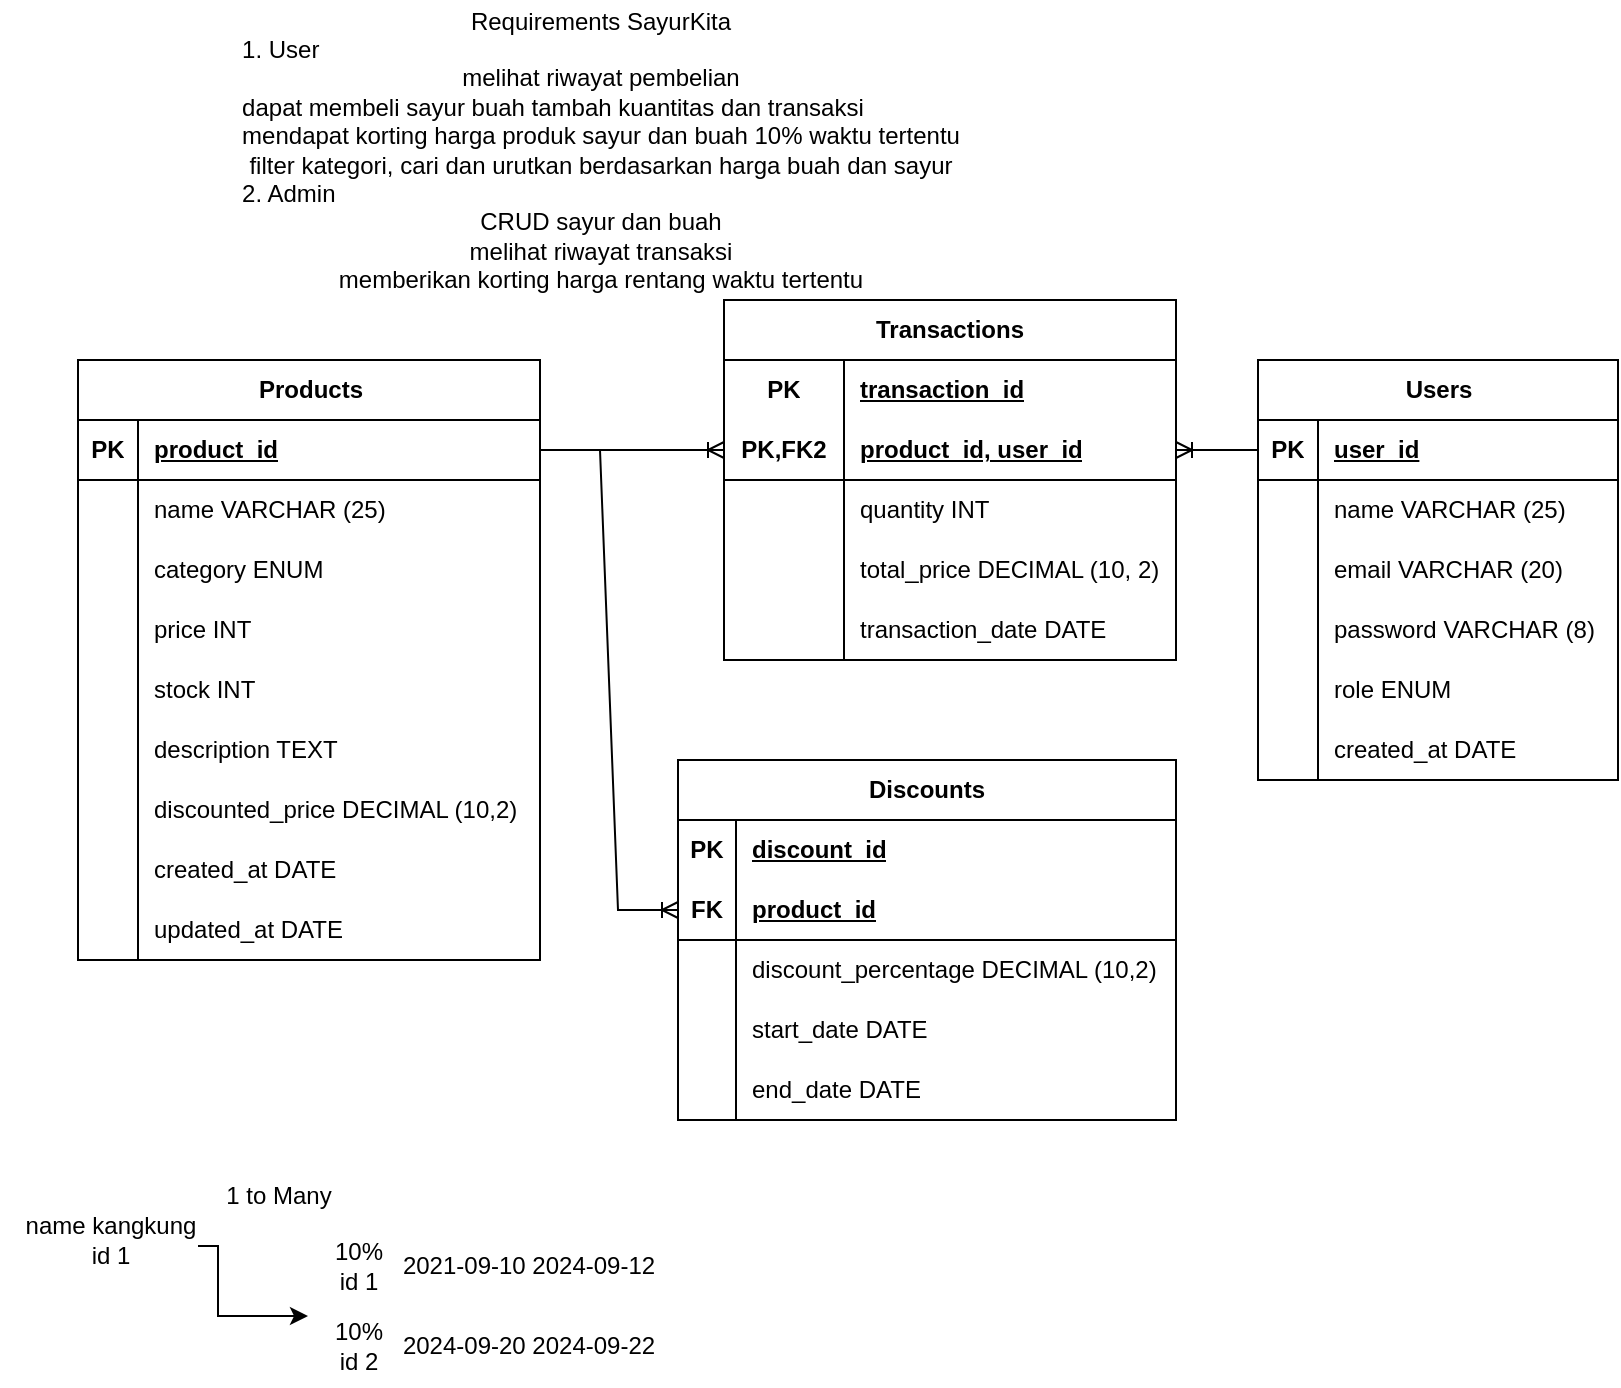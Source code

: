 <mxfile version="24.8.0">
  <diagram name="Halaman-1" id="oJpRozbdj9Mg0E7Au8cq">
    <mxGraphModel dx="1781" dy="1844" grid="1" gridSize="10" guides="1" tooltips="1" connect="1" arrows="1" fold="1" page="1" pageScale="1" pageWidth="827" pageHeight="1169" math="0" shadow="0">
      <root>
        <mxCell id="0" />
        <mxCell id="1" parent="0" />
        <mxCell id="FLkdUTm-LxEA0-pLzK82-1" value="Requirements SayurKita&lt;div style=&quot;text-align: left;&quot;&gt;1. User&lt;/div&gt;&lt;div&gt;melihat riwayat pembelian&lt;/div&gt;&lt;div style=&quot;text-align: left;&quot;&gt;dapat membeli sayur buah tambah kuantitas dan transaksi&lt;/div&gt;&lt;div style=&quot;text-align: left;&quot;&gt;mendapat korting harga produk sayur dan buah 10% waktu tertentu&lt;/div&gt;&lt;div&gt;filter kategori, cari dan urutkan berdasarkan harga buah dan sayur&lt;/div&gt;&lt;div style=&quot;text-align: left;&quot;&gt;2. Admin&lt;/div&gt;&lt;div&gt;CRUD sayur dan buah&lt;/div&gt;&lt;div&gt;melihat riwayat transaksi&lt;/div&gt;&lt;div&gt;memberikan korting harga rentang waktu tertentu&lt;/div&gt;" style="text;html=1;align=center;verticalAlign=middle;resizable=0;points=[];autosize=1;strokeColor=none;fillColor=none;" vertex="1" parent="1">
          <mxGeometry x="-209" y="-10" width="380" height="150" as="geometry" />
        </mxCell>
        <mxCell id="FLkdUTm-LxEA0-pLzK82-2" value="Users" style="shape=table;startSize=30;container=1;collapsible=1;childLayout=tableLayout;fixedRows=1;rowLines=0;fontStyle=1;align=center;resizeLast=1;html=1;" vertex="1" parent="1">
          <mxGeometry x="310" y="170" width="180" height="210" as="geometry" />
        </mxCell>
        <mxCell id="FLkdUTm-LxEA0-pLzK82-3" value="" style="shape=tableRow;horizontal=0;startSize=0;swimlaneHead=0;swimlaneBody=0;fillColor=none;collapsible=0;dropTarget=0;points=[[0,0.5],[1,0.5]];portConstraint=eastwest;top=0;left=0;right=0;bottom=1;" vertex="1" parent="FLkdUTm-LxEA0-pLzK82-2">
          <mxGeometry y="30" width="180" height="30" as="geometry" />
        </mxCell>
        <mxCell id="FLkdUTm-LxEA0-pLzK82-4" value="PK" style="shape=partialRectangle;connectable=0;fillColor=none;top=0;left=0;bottom=0;right=0;fontStyle=1;overflow=hidden;whiteSpace=wrap;html=1;" vertex="1" parent="FLkdUTm-LxEA0-pLzK82-3">
          <mxGeometry width="30" height="30" as="geometry">
            <mxRectangle width="30" height="30" as="alternateBounds" />
          </mxGeometry>
        </mxCell>
        <mxCell id="FLkdUTm-LxEA0-pLzK82-5" value="user_id" style="shape=partialRectangle;connectable=0;fillColor=none;top=0;left=0;bottom=0;right=0;align=left;spacingLeft=6;fontStyle=5;overflow=hidden;whiteSpace=wrap;html=1;" vertex="1" parent="FLkdUTm-LxEA0-pLzK82-3">
          <mxGeometry x="30" width="150" height="30" as="geometry">
            <mxRectangle width="150" height="30" as="alternateBounds" />
          </mxGeometry>
        </mxCell>
        <mxCell id="FLkdUTm-LxEA0-pLzK82-6" value="" style="shape=tableRow;horizontal=0;startSize=0;swimlaneHead=0;swimlaneBody=0;fillColor=none;collapsible=0;dropTarget=0;points=[[0,0.5],[1,0.5]];portConstraint=eastwest;top=0;left=0;right=0;bottom=0;" vertex="1" parent="FLkdUTm-LxEA0-pLzK82-2">
          <mxGeometry y="60" width="180" height="30" as="geometry" />
        </mxCell>
        <mxCell id="FLkdUTm-LxEA0-pLzK82-7" value="" style="shape=partialRectangle;connectable=0;fillColor=none;top=0;left=0;bottom=0;right=0;editable=1;overflow=hidden;whiteSpace=wrap;html=1;" vertex="1" parent="FLkdUTm-LxEA0-pLzK82-6">
          <mxGeometry width="30" height="30" as="geometry">
            <mxRectangle width="30" height="30" as="alternateBounds" />
          </mxGeometry>
        </mxCell>
        <mxCell id="FLkdUTm-LxEA0-pLzK82-8" value="name VARCHAR (25)" style="shape=partialRectangle;connectable=0;fillColor=none;top=0;left=0;bottom=0;right=0;align=left;spacingLeft=6;overflow=hidden;whiteSpace=wrap;html=1;" vertex="1" parent="FLkdUTm-LxEA0-pLzK82-6">
          <mxGeometry x="30" width="150" height="30" as="geometry">
            <mxRectangle width="150" height="30" as="alternateBounds" />
          </mxGeometry>
        </mxCell>
        <mxCell id="FLkdUTm-LxEA0-pLzK82-9" value="" style="shape=tableRow;horizontal=0;startSize=0;swimlaneHead=0;swimlaneBody=0;fillColor=none;collapsible=0;dropTarget=0;points=[[0,0.5],[1,0.5]];portConstraint=eastwest;top=0;left=0;right=0;bottom=0;" vertex="1" parent="FLkdUTm-LxEA0-pLzK82-2">
          <mxGeometry y="90" width="180" height="30" as="geometry" />
        </mxCell>
        <mxCell id="FLkdUTm-LxEA0-pLzK82-10" value="" style="shape=partialRectangle;connectable=0;fillColor=none;top=0;left=0;bottom=0;right=0;editable=1;overflow=hidden;whiteSpace=wrap;html=1;" vertex="1" parent="FLkdUTm-LxEA0-pLzK82-9">
          <mxGeometry width="30" height="30" as="geometry">
            <mxRectangle width="30" height="30" as="alternateBounds" />
          </mxGeometry>
        </mxCell>
        <mxCell id="FLkdUTm-LxEA0-pLzK82-11" value="email VARCHAR (20)" style="shape=partialRectangle;connectable=0;fillColor=none;top=0;left=0;bottom=0;right=0;align=left;spacingLeft=6;overflow=hidden;whiteSpace=wrap;html=1;" vertex="1" parent="FLkdUTm-LxEA0-pLzK82-9">
          <mxGeometry x="30" width="150" height="30" as="geometry">
            <mxRectangle width="150" height="30" as="alternateBounds" />
          </mxGeometry>
        </mxCell>
        <mxCell id="FLkdUTm-LxEA0-pLzK82-12" value="" style="shape=tableRow;horizontal=0;startSize=0;swimlaneHead=0;swimlaneBody=0;fillColor=none;collapsible=0;dropTarget=0;points=[[0,0.5],[1,0.5]];portConstraint=eastwest;top=0;left=0;right=0;bottom=0;" vertex="1" parent="FLkdUTm-LxEA0-pLzK82-2">
          <mxGeometry y="120" width="180" height="30" as="geometry" />
        </mxCell>
        <mxCell id="FLkdUTm-LxEA0-pLzK82-13" value="" style="shape=partialRectangle;connectable=0;fillColor=none;top=0;left=0;bottom=0;right=0;editable=1;overflow=hidden;whiteSpace=wrap;html=1;" vertex="1" parent="FLkdUTm-LxEA0-pLzK82-12">
          <mxGeometry width="30" height="30" as="geometry">
            <mxRectangle width="30" height="30" as="alternateBounds" />
          </mxGeometry>
        </mxCell>
        <mxCell id="FLkdUTm-LxEA0-pLzK82-14" value="password VARCHAR (8)" style="shape=partialRectangle;connectable=0;fillColor=none;top=0;left=0;bottom=0;right=0;align=left;spacingLeft=6;overflow=hidden;whiteSpace=wrap;html=1;" vertex="1" parent="FLkdUTm-LxEA0-pLzK82-12">
          <mxGeometry x="30" width="150" height="30" as="geometry">
            <mxRectangle width="150" height="30" as="alternateBounds" />
          </mxGeometry>
        </mxCell>
        <mxCell id="FLkdUTm-LxEA0-pLzK82-15" value="" style="shape=tableRow;horizontal=0;startSize=0;swimlaneHead=0;swimlaneBody=0;fillColor=none;collapsible=0;dropTarget=0;points=[[0,0.5],[1,0.5]];portConstraint=eastwest;top=0;left=0;right=0;bottom=0;" vertex="1" parent="FLkdUTm-LxEA0-pLzK82-2">
          <mxGeometry y="150" width="180" height="30" as="geometry" />
        </mxCell>
        <mxCell id="FLkdUTm-LxEA0-pLzK82-16" value="" style="shape=partialRectangle;connectable=0;fillColor=none;top=0;left=0;bottom=0;right=0;editable=1;overflow=hidden;whiteSpace=wrap;html=1;" vertex="1" parent="FLkdUTm-LxEA0-pLzK82-15">
          <mxGeometry width="30" height="30" as="geometry">
            <mxRectangle width="30" height="30" as="alternateBounds" />
          </mxGeometry>
        </mxCell>
        <mxCell id="FLkdUTm-LxEA0-pLzK82-17" value="role ENUM" style="shape=partialRectangle;connectable=0;fillColor=none;top=0;left=0;bottom=0;right=0;align=left;spacingLeft=6;overflow=hidden;whiteSpace=wrap;html=1;" vertex="1" parent="FLkdUTm-LxEA0-pLzK82-15">
          <mxGeometry x="30" width="150" height="30" as="geometry">
            <mxRectangle width="150" height="30" as="alternateBounds" />
          </mxGeometry>
        </mxCell>
        <mxCell id="FLkdUTm-LxEA0-pLzK82-31" value="" style="shape=tableRow;horizontal=0;startSize=0;swimlaneHead=0;swimlaneBody=0;fillColor=none;collapsible=0;dropTarget=0;points=[[0,0.5],[1,0.5]];portConstraint=eastwest;top=0;left=0;right=0;bottom=0;" vertex="1" parent="FLkdUTm-LxEA0-pLzK82-2">
          <mxGeometry y="180" width="180" height="30" as="geometry" />
        </mxCell>
        <mxCell id="FLkdUTm-LxEA0-pLzK82-32" value="" style="shape=partialRectangle;connectable=0;fillColor=none;top=0;left=0;bottom=0;right=0;editable=1;overflow=hidden;whiteSpace=wrap;html=1;" vertex="1" parent="FLkdUTm-LxEA0-pLzK82-31">
          <mxGeometry width="30" height="30" as="geometry">
            <mxRectangle width="30" height="30" as="alternateBounds" />
          </mxGeometry>
        </mxCell>
        <mxCell id="FLkdUTm-LxEA0-pLzK82-33" value="created_at DATE" style="shape=partialRectangle;connectable=0;fillColor=none;top=0;left=0;bottom=0;right=0;align=left;spacingLeft=6;overflow=hidden;whiteSpace=wrap;html=1;" vertex="1" parent="FLkdUTm-LxEA0-pLzK82-31">
          <mxGeometry x="30" width="150" height="30" as="geometry">
            <mxRectangle width="150" height="30" as="alternateBounds" />
          </mxGeometry>
        </mxCell>
        <mxCell id="FLkdUTm-LxEA0-pLzK82-18" value="Products" style="shape=table;startSize=30;container=1;collapsible=1;childLayout=tableLayout;fixedRows=1;rowLines=0;fontStyle=1;align=center;resizeLast=1;html=1;" vertex="1" parent="1">
          <mxGeometry x="-280" y="170" width="231" height="300" as="geometry" />
        </mxCell>
        <mxCell id="FLkdUTm-LxEA0-pLzK82-19" value="" style="shape=tableRow;horizontal=0;startSize=0;swimlaneHead=0;swimlaneBody=0;fillColor=none;collapsible=0;dropTarget=0;points=[[0,0.5],[1,0.5]];portConstraint=eastwest;top=0;left=0;right=0;bottom=1;" vertex="1" parent="FLkdUTm-LxEA0-pLzK82-18">
          <mxGeometry y="30" width="231" height="30" as="geometry" />
        </mxCell>
        <mxCell id="FLkdUTm-LxEA0-pLzK82-20" value="PK" style="shape=partialRectangle;connectable=0;fillColor=none;top=0;left=0;bottom=0;right=0;fontStyle=1;overflow=hidden;whiteSpace=wrap;html=1;" vertex="1" parent="FLkdUTm-LxEA0-pLzK82-19">
          <mxGeometry width="30" height="30" as="geometry">
            <mxRectangle width="30" height="30" as="alternateBounds" />
          </mxGeometry>
        </mxCell>
        <mxCell id="FLkdUTm-LxEA0-pLzK82-21" value="product_id" style="shape=partialRectangle;connectable=0;fillColor=none;top=0;left=0;bottom=0;right=0;align=left;spacingLeft=6;fontStyle=5;overflow=hidden;whiteSpace=wrap;html=1;" vertex="1" parent="FLkdUTm-LxEA0-pLzK82-19">
          <mxGeometry x="30" width="201" height="30" as="geometry">
            <mxRectangle width="201" height="30" as="alternateBounds" />
          </mxGeometry>
        </mxCell>
        <mxCell id="FLkdUTm-LxEA0-pLzK82-22" value="" style="shape=tableRow;horizontal=0;startSize=0;swimlaneHead=0;swimlaneBody=0;fillColor=none;collapsible=0;dropTarget=0;points=[[0,0.5],[1,0.5]];portConstraint=eastwest;top=0;left=0;right=0;bottom=0;" vertex="1" parent="FLkdUTm-LxEA0-pLzK82-18">
          <mxGeometry y="60" width="231" height="30" as="geometry" />
        </mxCell>
        <mxCell id="FLkdUTm-LxEA0-pLzK82-23" value="" style="shape=partialRectangle;connectable=0;fillColor=none;top=0;left=0;bottom=0;right=0;editable=1;overflow=hidden;whiteSpace=wrap;html=1;" vertex="1" parent="FLkdUTm-LxEA0-pLzK82-22">
          <mxGeometry width="30" height="30" as="geometry">
            <mxRectangle width="30" height="30" as="alternateBounds" />
          </mxGeometry>
        </mxCell>
        <mxCell id="FLkdUTm-LxEA0-pLzK82-24" value="name VARCHAR (25)" style="shape=partialRectangle;connectable=0;fillColor=none;top=0;left=0;bottom=0;right=0;align=left;spacingLeft=6;overflow=hidden;whiteSpace=wrap;html=1;" vertex="1" parent="FLkdUTm-LxEA0-pLzK82-22">
          <mxGeometry x="30" width="201" height="30" as="geometry">
            <mxRectangle width="201" height="30" as="alternateBounds" />
          </mxGeometry>
        </mxCell>
        <mxCell id="FLkdUTm-LxEA0-pLzK82-25" value="" style="shape=tableRow;horizontal=0;startSize=0;swimlaneHead=0;swimlaneBody=0;fillColor=none;collapsible=0;dropTarget=0;points=[[0,0.5],[1,0.5]];portConstraint=eastwest;top=0;left=0;right=0;bottom=0;" vertex="1" parent="FLkdUTm-LxEA0-pLzK82-18">
          <mxGeometry y="90" width="231" height="30" as="geometry" />
        </mxCell>
        <mxCell id="FLkdUTm-LxEA0-pLzK82-26" value="" style="shape=partialRectangle;connectable=0;fillColor=none;top=0;left=0;bottom=0;right=0;editable=1;overflow=hidden;whiteSpace=wrap;html=1;" vertex="1" parent="FLkdUTm-LxEA0-pLzK82-25">
          <mxGeometry width="30" height="30" as="geometry">
            <mxRectangle width="30" height="30" as="alternateBounds" />
          </mxGeometry>
        </mxCell>
        <mxCell id="FLkdUTm-LxEA0-pLzK82-27" value="category ENUM" style="shape=partialRectangle;connectable=0;fillColor=none;top=0;left=0;bottom=0;right=0;align=left;spacingLeft=6;overflow=hidden;whiteSpace=wrap;html=1;" vertex="1" parent="FLkdUTm-LxEA0-pLzK82-25">
          <mxGeometry x="30" width="201" height="30" as="geometry">
            <mxRectangle width="201" height="30" as="alternateBounds" />
          </mxGeometry>
        </mxCell>
        <mxCell id="FLkdUTm-LxEA0-pLzK82-28" value="" style="shape=tableRow;horizontal=0;startSize=0;swimlaneHead=0;swimlaneBody=0;fillColor=none;collapsible=0;dropTarget=0;points=[[0,0.5],[1,0.5]];portConstraint=eastwest;top=0;left=0;right=0;bottom=0;" vertex="1" parent="FLkdUTm-LxEA0-pLzK82-18">
          <mxGeometry y="120" width="231" height="30" as="geometry" />
        </mxCell>
        <mxCell id="FLkdUTm-LxEA0-pLzK82-29" value="" style="shape=partialRectangle;connectable=0;fillColor=none;top=0;left=0;bottom=0;right=0;editable=1;overflow=hidden;whiteSpace=wrap;html=1;" vertex="1" parent="FLkdUTm-LxEA0-pLzK82-28">
          <mxGeometry width="30" height="30" as="geometry">
            <mxRectangle width="30" height="30" as="alternateBounds" />
          </mxGeometry>
        </mxCell>
        <mxCell id="FLkdUTm-LxEA0-pLzK82-30" value="price INT" style="shape=partialRectangle;connectable=0;fillColor=none;top=0;left=0;bottom=0;right=0;align=left;spacingLeft=6;overflow=hidden;whiteSpace=wrap;html=1;" vertex="1" parent="FLkdUTm-LxEA0-pLzK82-28">
          <mxGeometry x="30" width="201" height="30" as="geometry">
            <mxRectangle width="201" height="30" as="alternateBounds" />
          </mxGeometry>
        </mxCell>
        <mxCell id="FLkdUTm-LxEA0-pLzK82-40" value="" style="shape=tableRow;horizontal=0;startSize=0;swimlaneHead=0;swimlaneBody=0;fillColor=none;collapsible=0;dropTarget=0;points=[[0,0.5],[1,0.5]];portConstraint=eastwest;top=0;left=0;right=0;bottom=0;" vertex="1" parent="FLkdUTm-LxEA0-pLzK82-18">
          <mxGeometry y="150" width="231" height="30" as="geometry" />
        </mxCell>
        <mxCell id="FLkdUTm-LxEA0-pLzK82-41" value="" style="shape=partialRectangle;connectable=0;fillColor=none;top=0;left=0;bottom=0;right=0;editable=1;overflow=hidden;whiteSpace=wrap;html=1;" vertex="1" parent="FLkdUTm-LxEA0-pLzK82-40">
          <mxGeometry width="30" height="30" as="geometry">
            <mxRectangle width="30" height="30" as="alternateBounds" />
          </mxGeometry>
        </mxCell>
        <mxCell id="FLkdUTm-LxEA0-pLzK82-42" value="stock INT" style="shape=partialRectangle;connectable=0;fillColor=none;top=0;left=0;bottom=0;right=0;align=left;spacingLeft=6;overflow=hidden;whiteSpace=wrap;html=1;" vertex="1" parent="FLkdUTm-LxEA0-pLzK82-40">
          <mxGeometry x="30" width="201" height="30" as="geometry">
            <mxRectangle width="201" height="30" as="alternateBounds" />
          </mxGeometry>
        </mxCell>
        <mxCell id="FLkdUTm-LxEA0-pLzK82-43" value="" style="shape=tableRow;horizontal=0;startSize=0;swimlaneHead=0;swimlaneBody=0;fillColor=none;collapsible=0;dropTarget=0;points=[[0,0.5],[1,0.5]];portConstraint=eastwest;top=0;left=0;right=0;bottom=0;" vertex="1" parent="FLkdUTm-LxEA0-pLzK82-18">
          <mxGeometry y="180" width="231" height="30" as="geometry" />
        </mxCell>
        <mxCell id="FLkdUTm-LxEA0-pLzK82-44" value="" style="shape=partialRectangle;connectable=0;fillColor=none;top=0;left=0;bottom=0;right=0;editable=1;overflow=hidden;whiteSpace=wrap;html=1;" vertex="1" parent="FLkdUTm-LxEA0-pLzK82-43">
          <mxGeometry width="30" height="30" as="geometry">
            <mxRectangle width="30" height="30" as="alternateBounds" />
          </mxGeometry>
        </mxCell>
        <mxCell id="FLkdUTm-LxEA0-pLzK82-45" value="description TEXT" style="shape=partialRectangle;connectable=0;fillColor=none;top=0;left=0;bottom=0;right=0;align=left;spacingLeft=6;overflow=hidden;whiteSpace=wrap;html=1;" vertex="1" parent="FLkdUTm-LxEA0-pLzK82-43">
          <mxGeometry x="30" width="201" height="30" as="geometry">
            <mxRectangle width="201" height="30" as="alternateBounds" />
          </mxGeometry>
        </mxCell>
        <mxCell id="FLkdUTm-LxEA0-pLzK82-46" value="" style="shape=tableRow;horizontal=0;startSize=0;swimlaneHead=0;swimlaneBody=0;fillColor=none;collapsible=0;dropTarget=0;points=[[0,0.5],[1,0.5]];portConstraint=eastwest;top=0;left=0;right=0;bottom=0;" vertex="1" parent="FLkdUTm-LxEA0-pLzK82-18">
          <mxGeometry y="210" width="231" height="30" as="geometry" />
        </mxCell>
        <mxCell id="FLkdUTm-LxEA0-pLzK82-47" value="" style="shape=partialRectangle;connectable=0;fillColor=none;top=0;left=0;bottom=0;right=0;editable=1;overflow=hidden;whiteSpace=wrap;html=1;" vertex="1" parent="FLkdUTm-LxEA0-pLzK82-46">
          <mxGeometry width="30" height="30" as="geometry">
            <mxRectangle width="30" height="30" as="alternateBounds" />
          </mxGeometry>
        </mxCell>
        <mxCell id="FLkdUTm-LxEA0-pLzK82-48" value="discounted_price DECIMAL (10,2)&amp;nbsp;" style="shape=partialRectangle;connectable=0;fillColor=none;top=0;left=0;bottom=0;right=0;align=left;spacingLeft=6;overflow=hidden;whiteSpace=wrap;html=1;" vertex="1" parent="FLkdUTm-LxEA0-pLzK82-46">
          <mxGeometry x="30" width="201" height="30" as="geometry">
            <mxRectangle width="201" height="30" as="alternateBounds" />
          </mxGeometry>
        </mxCell>
        <mxCell id="FLkdUTm-LxEA0-pLzK82-49" value="" style="shape=tableRow;horizontal=0;startSize=0;swimlaneHead=0;swimlaneBody=0;fillColor=none;collapsible=0;dropTarget=0;points=[[0,0.5],[1,0.5]];portConstraint=eastwest;top=0;left=0;right=0;bottom=0;" vertex="1" parent="FLkdUTm-LxEA0-pLzK82-18">
          <mxGeometry y="240" width="231" height="30" as="geometry" />
        </mxCell>
        <mxCell id="FLkdUTm-LxEA0-pLzK82-50" value="" style="shape=partialRectangle;connectable=0;fillColor=none;top=0;left=0;bottom=0;right=0;editable=1;overflow=hidden;whiteSpace=wrap;html=1;" vertex="1" parent="FLkdUTm-LxEA0-pLzK82-49">
          <mxGeometry width="30" height="30" as="geometry">
            <mxRectangle width="30" height="30" as="alternateBounds" />
          </mxGeometry>
        </mxCell>
        <mxCell id="FLkdUTm-LxEA0-pLzK82-51" value="created_at DATE" style="shape=partialRectangle;connectable=0;fillColor=none;top=0;left=0;bottom=0;right=0;align=left;spacingLeft=6;overflow=hidden;whiteSpace=wrap;html=1;" vertex="1" parent="FLkdUTm-LxEA0-pLzK82-49">
          <mxGeometry x="30" width="201" height="30" as="geometry">
            <mxRectangle width="201" height="30" as="alternateBounds" />
          </mxGeometry>
        </mxCell>
        <mxCell id="FLkdUTm-LxEA0-pLzK82-52" value="" style="shape=tableRow;horizontal=0;startSize=0;swimlaneHead=0;swimlaneBody=0;fillColor=none;collapsible=0;dropTarget=0;points=[[0,0.5],[1,0.5]];portConstraint=eastwest;top=0;left=0;right=0;bottom=0;" vertex="1" parent="FLkdUTm-LxEA0-pLzK82-18">
          <mxGeometry y="270" width="231" height="30" as="geometry" />
        </mxCell>
        <mxCell id="FLkdUTm-LxEA0-pLzK82-53" value="" style="shape=partialRectangle;connectable=0;fillColor=none;top=0;left=0;bottom=0;right=0;editable=1;overflow=hidden;whiteSpace=wrap;html=1;" vertex="1" parent="FLkdUTm-LxEA0-pLzK82-52">
          <mxGeometry width="30" height="30" as="geometry">
            <mxRectangle width="30" height="30" as="alternateBounds" />
          </mxGeometry>
        </mxCell>
        <mxCell id="FLkdUTm-LxEA0-pLzK82-54" value="updated_at DATE" style="shape=partialRectangle;connectable=0;fillColor=none;top=0;left=0;bottom=0;right=0;align=left;spacingLeft=6;overflow=hidden;whiteSpace=wrap;html=1;" vertex="1" parent="FLkdUTm-LxEA0-pLzK82-52">
          <mxGeometry x="30" width="201" height="30" as="geometry">
            <mxRectangle width="201" height="30" as="alternateBounds" />
          </mxGeometry>
        </mxCell>
        <mxCell id="FLkdUTm-LxEA0-pLzK82-55" value="Discounts" style="shape=table;startSize=30;container=1;collapsible=1;childLayout=tableLayout;fixedRows=1;rowLines=0;fontStyle=1;align=center;resizeLast=1;html=1;whiteSpace=wrap;" vertex="1" parent="1">
          <mxGeometry x="20" y="370" width="249" height="180" as="geometry" />
        </mxCell>
        <mxCell id="FLkdUTm-LxEA0-pLzK82-56" value="" style="shape=tableRow;horizontal=0;startSize=0;swimlaneHead=0;swimlaneBody=0;fillColor=none;collapsible=0;dropTarget=0;points=[[0,0.5],[1,0.5]];portConstraint=eastwest;top=0;left=0;right=0;bottom=0;html=1;" vertex="1" parent="FLkdUTm-LxEA0-pLzK82-55">
          <mxGeometry y="30" width="249" height="30" as="geometry" />
        </mxCell>
        <mxCell id="FLkdUTm-LxEA0-pLzK82-57" value="PK" style="shape=partialRectangle;connectable=0;fillColor=none;top=0;left=0;bottom=0;right=0;fontStyle=1;overflow=hidden;html=1;whiteSpace=wrap;" vertex="1" parent="FLkdUTm-LxEA0-pLzK82-56">
          <mxGeometry width="29" height="30" as="geometry">
            <mxRectangle width="29" height="30" as="alternateBounds" />
          </mxGeometry>
        </mxCell>
        <mxCell id="FLkdUTm-LxEA0-pLzK82-58" value="discount_id" style="shape=partialRectangle;connectable=0;fillColor=none;top=0;left=0;bottom=0;right=0;align=left;spacingLeft=6;fontStyle=5;overflow=hidden;html=1;whiteSpace=wrap;" vertex="1" parent="FLkdUTm-LxEA0-pLzK82-56">
          <mxGeometry x="29" width="220" height="30" as="geometry">
            <mxRectangle width="220" height="30" as="alternateBounds" />
          </mxGeometry>
        </mxCell>
        <mxCell id="FLkdUTm-LxEA0-pLzK82-59" value="" style="shape=tableRow;horizontal=0;startSize=0;swimlaneHead=0;swimlaneBody=0;fillColor=none;collapsible=0;dropTarget=0;points=[[0,0.5],[1,0.5]];portConstraint=eastwest;top=0;left=0;right=0;bottom=1;html=1;" vertex="1" parent="FLkdUTm-LxEA0-pLzK82-55">
          <mxGeometry y="60" width="249" height="30" as="geometry" />
        </mxCell>
        <mxCell id="FLkdUTm-LxEA0-pLzK82-60" value="FK" style="shape=partialRectangle;connectable=0;fillColor=none;top=0;left=0;bottom=0;right=0;fontStyle=1;overflow=hidden;html=1;whiteSpace=wrap;" vertex="1" parent="FLkdUTm-LxEA0-pLzK82-59">
          <mxGeometry width="29" height="30" as="geometry">
            <mxRectangle width="29" height="30" as="alternateBounds" />
          </mxGeometry>
        </mxCell>
        <mxCell id="FLkdUTm-LxEA0-pLzK82-61" value="product_id" style="shape=partialRectangle;connectable=0;fillColor=none;top=0;left=0;bottom=0;right=0;align=left;spacingLeft=6;fontStyle=5;overflow=hidden;html=1;whiteSpace=wrap;" vertex="1" parent="FLkdUTm-LxEA0-pLzK82-59">
          <mxGeometry x="29" width="220" height="30" as="geometry">
            <mxRectangle width="220" height="30" as="alternateBounds" />
          </mxGeometry>
        </mxCell>
        <mxCell id="FLkdUTm-LxEA0-pLzK82-62" value="" style="shape=tableRow;horizontal=0;startSize=0;swimlaneHead=0;swimlaneBody=0;fillColor=none;collapsible=0;dropTarget=0;points=[[0,0.5],[1,0.5]];portConstraint=eastwest;top=0;left=0;right=0;bottom=0;html=1;" vertex="1" parent="FLkdUTm-LxEA0-pLzK82-55">
          <mxGeometry y="90" width="249" height="30" as="geometry" />
        </mxCell>
        <mxCell id="FLkdUTm-LxEA0-pLzK82-63" value="" style="shape=partialRectangle;connectable=0;fillColor=none;top=0;left=0;bottom=0;right=0;editable=1;overflow=hidden;html=1;whiteSpace=wrap;" vertex="1" parent="FLkdUTm-LxEA0-pLzK82-62">
          <mxGeometry width="29" height="30" as="geometry">
            <mxRectangle width="29" height="30" as="alternateBounds" />
          </mxGeometry>
        </mxCell>
        <mxCell id="FLkdUTm-LxEA0-pLzK82-64" value="discount_percentage DECIMAL (10,2)" style="shape=partialRectangle;connectable=0;fillColor=none;top=0;left=0;bottom=0;right=0;align=left;spacingLeft=6;overflow=hidden;html=1;whiteSpace=wrap;" vertex="1" parent="FLkdUTm-LxEA0-pLzK82-62">
          <mxGeometry x="29" width="220" height="30" as="geometry">
            <mxRectangle width="220" height="30" as="alternateBounds" />
          </mxGeometry>
        </mxCell>
        <mxCell id="FLkdUTm-LxEA0-pLzK82-65" value="" style="shape=tableRow;horizontal=0;startSize=0;swimlaneHead=0;swimlaneBody=0;fillColor=none;collapsible=0;dropTarget=0;points=[[0,0.5],[1,0.5]];portConstraint=eastwest;top=0;left=0;right=0;bottom=0;html=1;" vertex="1" parent="FLkdUTm-LxEA0-pLzK82-55">
          <mxGeometry y="120" width="249" height="30" as="geometry" />
        </mxCell>
        <mxCell id="FLkdUTm-LxEA0-pLzK82-66" value="" style="shape=partialRectangle;connectable=0;fillColor=none;top=0;left=0;bottom=0;right=0;editable=1;overflow=hidden;html=1;whiteSpace=wrap;" vertex="1" parent="FLkdUTm-LxEA0-pLzK82-65">
          <mxGeometry width="29" height="30" as="geometry">
            <mxRectangle width="29" height="30" as="alternateBounds" />
          </mxGeometry>
        </mxCell>
        <mxCell id="FLkdUTm-LxEA0-pLzK82-67" value="start_date DATE" style="shape=partialRectangle;connectable=0;fillColor=none;top=0;left=0;bottom=0;right=0;align=left;spacingLeft=6;overflow=hidden;html=1;whiteSpace=wrap;" vertex="1" parent="FLkdUTm-LxEA0-pLzK82-65">
          <mxGeometry x="29" width="220" height="30" as="geometry">
            <mxRectangle width="220" height="30" as="alternateBounds" />
          </mxGeometry>
        </mxCell>
        <mxCell id="FLkdUTm-LxEA0-pLzK82-68" value="" style="shape=tableRow;horizontal=0;startSize=0;swimlaneHead=0;swimlaneBody=0;fillColor=none;collapsible=0;dropTarget=0;points=[[0,0.5],[1,0.5]];portConstraint=eastwest;top=0;left=0;right=0;bottom=0;html=1;" vertex="1" parent="FLkdUTm-LxEA0-pLzK82-55">
          <mxGeometry y="150" width="249" height="30" as="geometry" />
        </mxCell>
        <mxCell id="FLkdUTm-LxEA0-pLzK82-69" value="" style="shape=partialRectangle;connectable=0;fillColor=none;top=0;left=0;bottom=0;right=0;editable=1;overflow=hidden;html=1;whiteSpace=wrap;" vertex="1" parent="FLkdUTm-LxEA0-pLzK82-68">
          <mxGeometry width="29" height="30" as="geometry">
            <mxRectangle width="29" height="30" as="alternateBounds" />
          </mxGeometry>
        </mxCell>
        <mxCell id="FLkdUTm-LxEA0-pLzK82-70" value="end_date DATE" style="shape=partialRectangle;connectable=0;fillColor=none;top=0;left=0;bottom=0;right=0;align=left;spacingLeft=6;overflow=hidden;html=1;whiteSpace=wrap;" vertex="1" parent="FLkdUTm-LxEA0-pLzK82-68">
          <mxGeometry x="29" width="220" height="30" as="geometry">
            <mxRectangle width="220" height="30" as="alternateBounds" />
          </mxGeometry>
        </mxCell>
        <mxCell id="FLkdUTm-LxEA0-pLzK82-72" value="Transactions" style="shape=table;startSize=30;container=1;collapsible=1;childLayout=tableLayout;fixedRows=1;rowLines=0;fontStyle=1;align=center;resizeLast=1;html=1;whiteSpace=wrap;" vertex="1" parent="1">
          <mxGeometry x="43" y="140" width="226" height="180" as="geometry" />
        </mxCell>
        <mxCell id="FLkdUTm-LxEA0-pLzK82-73" value="" style="shape=tableRow;horizontal=0;startSize=0;swimlaneHead=0;swimlaneBody=0;fillColor=none;collapsible=0;dropTarget=0;points=[[0,0.5],[1,0.5]];portConstraint=eastwest;top=0;left=0;right=0;bottom=0;html=1;" vertex="1" parent="FLkdUTm-LxEA0-pLzK82-72">
          <mxGeometry y="30" width="226" height="30" as="geometry" />
        </mxCell>
        <mxCell id="FLkdUTm-LxEA0-pLzK82-74" value="PK" style="shape=partialRectangle;connectable=0;fillColor=none;top=0;left=0;bottom=0;right=0;fontStyle=1;overflow=hidden;html=1;whiteSpace=wrap;" vertex="1" parent="FLkdUTm-LxEA0-pLzK82-73">
          <mxGeometry width="60" height="30" as="geometry">
            <mxRectangle width="60" height="30" as="alternateBounds" />
          </mxGeometry>
        </mxCell>
        <mxCell id="FLkdUTm-LxEA0-pLzK82-75" value="transaction_id" style="shape=partialRectangle;connectable=0;fillColor=none;top=0;left=0;bottom=0;right=0;align=left;spacingLeft=6;fontStyle=5;overflow=hidden;html=1;whiteSpace=wrap;" vertex="1" parent="FLkdUTm-LxEA0-pLzK82-73">
          <mxGeometry x="60" width="166" height="30" as="geometry">
            <mxRectangle width="166" height="30" as="alternateBounds" />
          </mxGeometry>
        </mxCell>
        <mxCell id="FLkdUTm-LxEA0-pLzK82-76" value="" style="shape=tableRow;horizontal=0;startSize=0;swimlaneHead=0;swimlaneBody=0;fillColor=none;collapsible=0;dropTarget=0;points=[[0,0.5],[1,0.5]];portConstraint=eastwest;top=0;left=0;right=0;bottom=1;html=1;" vertex="1" parent="FLkdUTm-LxEA0-pLzK82-72">
          <mxGeometry y="60" width="226" height="30" as="geometry" />
        </mxCell>
        <mxCell id="FLkdUTm-LxEA0-pLzK82-77" value="PK,FK2" style="shape=partialRectangle;connectable=0;fillColor=none;top=0;left=0;bottom=0;right=0;fontStyle=1;overflow=hidden;html=1;whiteSpace=wrap;" vertex="1" parent="FLkdUTm-LxEA0-pLzK82-76">
          <mxGeometry width="60" height="30" as="geometry">
            <mxRectangle width="60" height="30" as="alternateBounds" />
          </mxGeometry>
        </mxCell>
        <mxCell id="FLkdUTm-LxEA0-pLzK82-78" value="product_id, user_id" style="shape=partialRectangle;connectable=0;fillColor=none;top=0;left=0;bottom=0;right=0;align=left;spacingLeft=6;fontStyle=5;overflow=hidden;html=1;whiteSpace=wrap;" vertex="1" parent="FLkdUTm-LxEA0-pLzK82-76">
          <mxGeometry x="60" width="166" height="30" as="geometry">
            <mxRectangle width="166" height="30" as="alternateBounds" />
          </mxGeometry>
        </mxCell>
        <mxCell id="FLkdUTm-LxEA0-pLzK82-79" value="" style="shape=tableRow;horizontal=0;startSize=0;swimlaneHead=0;swimlaneBody=0;fillColor=none;collapsible=0;dropTarget=0;points=[[0,0.5],[1,0.5]];portConstraint=eastwest;top=0;left=0;right=0;bottom=0;html=1;" vertex="1" parent="FLkdUTm-LxEA0-pLzK82-72">
          <mxGeometry y="90" width="226" height="30" as="geometry" />
        </mxCell>
        <mxCell id="FLkdUTm-LxEA0-pLzK82-80" value="" style="shape=partialRectangle;connectable=0;fillColor=none;top=0;left=0;bottom=0;right=0;editable=1;overflow=hidden;html=1;whiteSpace=wrap;" vertex="1" parent="FLkdUTm-LxEA0-pLzK82-79">
          <mxGeometry width="60" height="30" as="geometry">
            <mxRectangle width="60" height="30" as="alternateBounds" />
          </mxGeometry>
        </mxCell>
        <mxCell id="FLkdUTm-LxEA0-pLzK82-81" value="quantity INT" style="shape=partialRectangle;connectable=0;fillColor=none;top=0;left=0;bottom=0;right=0;align=left;spacingLeft=6;overflow=hidden;html=1;whiteSpace=wrap;" vertex="1" parent="FLkdUTm-LxEA0-pLzK82-79">
          <mxGeometry x="60" width="166" height="30" as="geometry">
            <mxRectangle width="166" height="30" as="alternateBounds" />
          </mxGeometry>
        </mxCell>
        <mxCell id="FLkdUTm-LxEA0-pLzK82-82" value="" style="shape=tableRow;horizontal=0;startSize=0;swimlaneHead=0;swimlaneBody=0;fillColor=none;collapsible=0;dropTarget=0;points=[[0,0.5],[1,0.5]];portConstraint=eastwest;top=0;left=0;right=0;bottom=0;html=1;" vertex="1" parent="FLkdUTm-LxEA0-pLzK82-72">
          <mxGeometry y="120" width="226" height="30" as="geometry" />
        </mxCell>
        <mxCell id="FLkdUTm-LxEA0-pLzK82-83" value="" style="shape=partialRectangle;connectable=0;fillColor=none;top=0;left=0;bottom=0;right=0;editable=1;overflow=hidden;html=1;whiteSpace=wrap;" vertex="1" parent="FLkdUTm-LxEA0-pLzK82-82">
          <mxGeometry width="60" height="30" as="geometry">
            <mxRectangle width="60" height="30" as="alternateBounds" />
          </mxGeometry>
        </mxCell>
        <mxCell id="FLkdUTm-LxEA0-pLzK82-84" value="total_price DECIMAL (10, 2)" style="shape=partialRectangle;connectable=0;fillColor=none;top=0;left=0;bottom=0;right=0;align=left;spacingLeft=6;overflow=hidden;html=1;whiteSpace=wrap;" vertex="1" parent="FLkdUTm-LxEA0-pLzK82-82">
          <mxGeometry x="60" width="166" height="30" as="geometry">
            <mxRectangle width="166" height="30" as="alternateBounds" />
          </mxGeometry>
        </mxCell>
        <mxCell id="FLkdUTm-LxEA0-pLzK82-85" value="" style="shape=tableRow;horizontal=0;startSize=0;swimlaneHead=0;swimlaneBody=0;fillColor=none;collapsible=0;dropTarget=0;points=[[0,0.5],[1,0.5]];portConstraint=eastwest;top=0;left=0;right=0;bottom=0;html=1;" vertex="1" parent="FLkdUTm-LxEA0-pLzK82-72">
          <mxGeometry y="150" width="226" height="30" as="geometry" />
        </mxCell>
        <mxCell id="FLkdUTm-LxEA0-pLzK82-86" value="" style="shape=partialRectangle;connectable=0;fillColor=none;top=0;left=0;bottom=0;right=0;editable=1;overflow=hidden;html=1;whiteSpace=wrap;" vertex="1" parent="FLkdUTm-LxEA0-pLzK82-85">
          <mxGeometry width="60" height="30" as="geometry">
            <mxRectangle width="60" height="30" as="alternateBounds" />
          </mxGeometry>
        </mxCell>
        <mxCell id="FLkdUTm-LxEA0-pLzK82-87" value="transaction_date DATE" style="shape=partialRectangle;connectable=0;fillColor=none;top=0;left=0;bottom=0;right=0;align=left;spacingLeft=6;overflow=hidden;html=1;whiteSpace=wrap;" vertex="1" parent="FLkdUTm-LxEA0-pLzK82-85">
          <mxGeometry x="60" width="166" height="30" as="geometry">
            <mxRectangle width="166" height="30" as="alternateBounds" />
          </mxGeometry>
        </mxCell>
        <mxCell id="FLkdUTm-LxEA0-pLzK82-88" value="" style="edgeStyle=entityRelationEdgeStyle;fontSize=12;html=1;endArrow=ERoneToMany;rounded=0;exitX=0;exitY=0.5;exitDx=0;exitDy=0;entryX=1;entryY=0.5;entryDx=0;entryDy=0;" edge="1" parent="1" source="FLkdUTm-LxEA0-pLzK82-3" target="FLkdUTm-LxEA0-pLzK82-76">
          <mxGeometry width="100" height="100" relative="1" as="geometry">
            <mxPoint x="170" y="380" as="sourcePoint" />
            <mxPoint x="270" y="280" as="targetPoint" />
          </mxGeometry>
        </mxCell>
        <mxCell id="FLkdUTm-LxEA0-pLzK82-89" value="" style="edgeStyle=entityRelationEdgeStyle;fontSize=12;html=1;endArrow=ERoneToMany;rounded=0;exitX=1;exitY=0.5;exitDx=0;exitDy=0;entryX=0;entryY=0.5;entryDx=0;entryDy=0;" edge="1" parent="1" source="FLkdUTm-LxEA0-pLzK82-19" target="FLkdUTm-LxEA0-pLzK82-76">
          <mxGeometry width="100" height="100" relative="1" as="geometry">
            <mxPoint x="170" y="370" as="sourcePoint" />
            <mxPoint x="360" y="310" as="targetPoint" />
          </mxGeometry>
        </mxCell>
        <mxCell id="FLkdUTm-LxEA0-pLzK82-90" value="" style="edgeStyle=entityRelationEdgeStyle;fontSize=12;html=1;endArrow=ERoneToMany;rounded=0;entryX=0;entryY=0.5;entryDx=0;entryDy=0;exitX=1;exitY=0.5;exitDx=0;exitDy=0;" edge="1" parent="1" source="FLkdUTm-LxEA0-pLzK82-19" target="FLkdUTm-LxEA0-pLzK82-59">
          <mxGeometry width="100" height="100" relative="1" as="geometry">
            <mxPoint x="20" y="220" as="sourcePoint" />
            <mxPoint x="270" y="270" as="targetPoint" />
          </mxGeometry>
        </mxCell>
        <mxCell id="FLkdUTm-LxEA0-pLzK82-99" value="" style="edgeStyle=orthogonalEdgeStyle;rounded=0;orthogonalLoop=1;jettySize=auto;html=1;" edge="1" parent="1" target="FLkdUTm-LxEA0-pLzK82-93">
          <mxGeometry relative="1" as="geometry">
            <mxPoint x="-220" y="613" as="sourcePoint" />
            <mxPoint x="-180" y="648" as="targetPoint" />
            <Array as="points">
              <mxPoint x="-210" y="613" />
              <mxPoint x="-210" y="648" />
            </Array>
          </mxGeometry>
        </mxCell>
        <mxCell id="FLkdUTm-LxEA0-pLzK82-91" value="name kangkung&lt;div&gt;id 1&lt;/div&gt;" style="text;html=1;align=center;verticalAlign=middle;resizable=0;points=[];autosize=1;strokeColor=none;fillColor=none;" vertex="1" parent="1">
          <mxGeometry x="-319" y="590" width="110" height="40" as="geometry" />
        </mxCell>
        <mxCell id="FLkdUTm-LxEA0-pLzK82-92" value="10%&lt;div&gt;id 1&lt;/div&gt;" style="text;html=1;align=center;verticalAlign=middle;resizable=0;points=[];autosize=1;strokeColor=none;fillColor=none;" vertex="1" parent="1">
          <mxGeometry x="-165" y="603" width="50" height="40" as="geometry" />
        </mxCell>
        <mxCell id="FLkdUTm-LxEA0-pLzK82-93" value="10%&lt;div&gt;id 2&lt;/div&gt;" style="text;html=1;align=center;verticalAlign=middle;resizable=0;points=[];autosize=1;strokeColor=none;fillColor=none;" vertex="1" parent="1">
          <mxGeometry x="-165" y="643" width="50" height="40" as="geometry" />
        </mxCell>
        <mxCell id="FLkdUTm-LxEA0-pLzK82-96" value="2021-09-10 2024-09-12" style="text;html=1;align=center;verticalAlign=middle;resizable=0;points=[];autosize=1;strokeColor=none;fillColor=none;" vertex="1" parent="1">
          <mxGeometry x="-130" y="608" width="150" height="30" as="geometry" />
        </mxCell>
        <mxCell id="FLkdUTm-LxEA0-pLzK82-98" value="2024-09-20 2024-09-22" style="text;html=1;align=center;verticalAlign=middle;resizable=0;points=[];autosize=1;strokeColor=none;fillColor=none;" vertex="1" parent="1">
          <mxGeometry x="-130" y="648" width="150" height="30" as="geometry" />
        </mxCell>
        <mxCell id="FLkdUTm-LxEA0-pLzK82-101" value="1 to Many" style="text;html=1;align=center;verticalAlign=middle;resizable=0;points=[];autosize=1;strokeColor=none;fillColor=none;" vertex="1" parent="1">
          <mxGeometry x="-220" y="573" width="80" height="30" as="geometry" />
        </mxCell>
      </root>
    </mxGraphModel>
  </diagram>
</mxfile>
